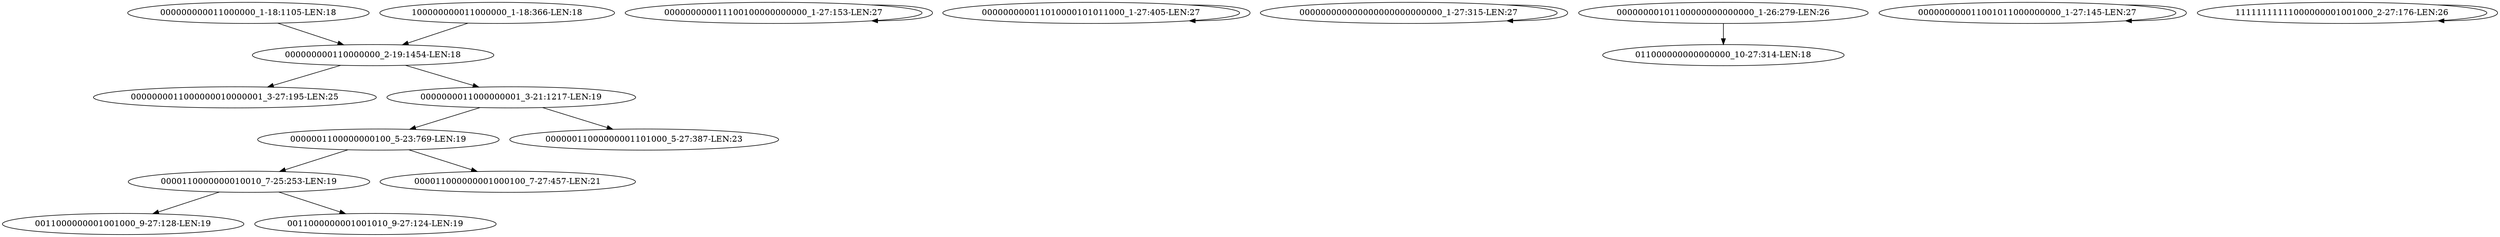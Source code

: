 digraph G {
    "0000001100000000100_5-23:769-LEN:19" -> "0000110000000010010_7-25:253-LEN:19";
    "0000001100000000100_5-23:769-LEN:19" -> "000011000000001000100_7-27:457-LEN:21";
    "000000000011100100000000000_1-27:153-LEN:27" -> "000000000011100100000000000_1-27:153-LEN:27";
    "0000110000000010010_7-25:253-LEN:19" -> "0011000000001001000_9-27:128-LEN:19";
    "0000110000000010010_7-25:253-LEN:19" -> "0011000000001001010_9-27:124-LEN:19";
    "000000000011010000101011000_1-27:405-LEN:27" -> "000000000011010000101011000_1-27:405-LEN:27";
    "000000000000000000000000000_1-27:315-LEN:27" -> "000000000000000000000000000_1-27:315-LEN:27";
    "00000000101100000000000000_1-26:279-LEN:26" -> "011000000000000000_10-27:314-LEN:18";
    "000000000011000000_1-18:1105-LEN:18" -> "000000000110000000_2-19:1454-LEN:18";
    "000000000110000000_2-19:1454-LEN:18" -> "0000000011000000010000001_3-27:195-LEN:25";
    "000000000110000000_2-19:1454-LEN:18" -> "0000000011000000001_3-21:1217-LEN:19";
    "000000000011001011000000000_1-27:145-LEN:27" -> "000000000011001011000000000_1-27:145-LEN:27";
    "100000000011000000_1-18:366-LEN:18" -> "000000000110000000_2-19:1454-LEN:18";
    "11111111111000000001001000_2-27:176-LEN:26" -> "11111111111000000001001000_2-27:176-LEN:26";
    "0000000011000000001_3-21:1217-LEN:19" -> "0000001100000000100_5-23:769-LEN:19";
    "0000000011000000001_3-21:1217-LEN:19" -> "00000011000000001101000_5-27:387-LEN:23";
}
